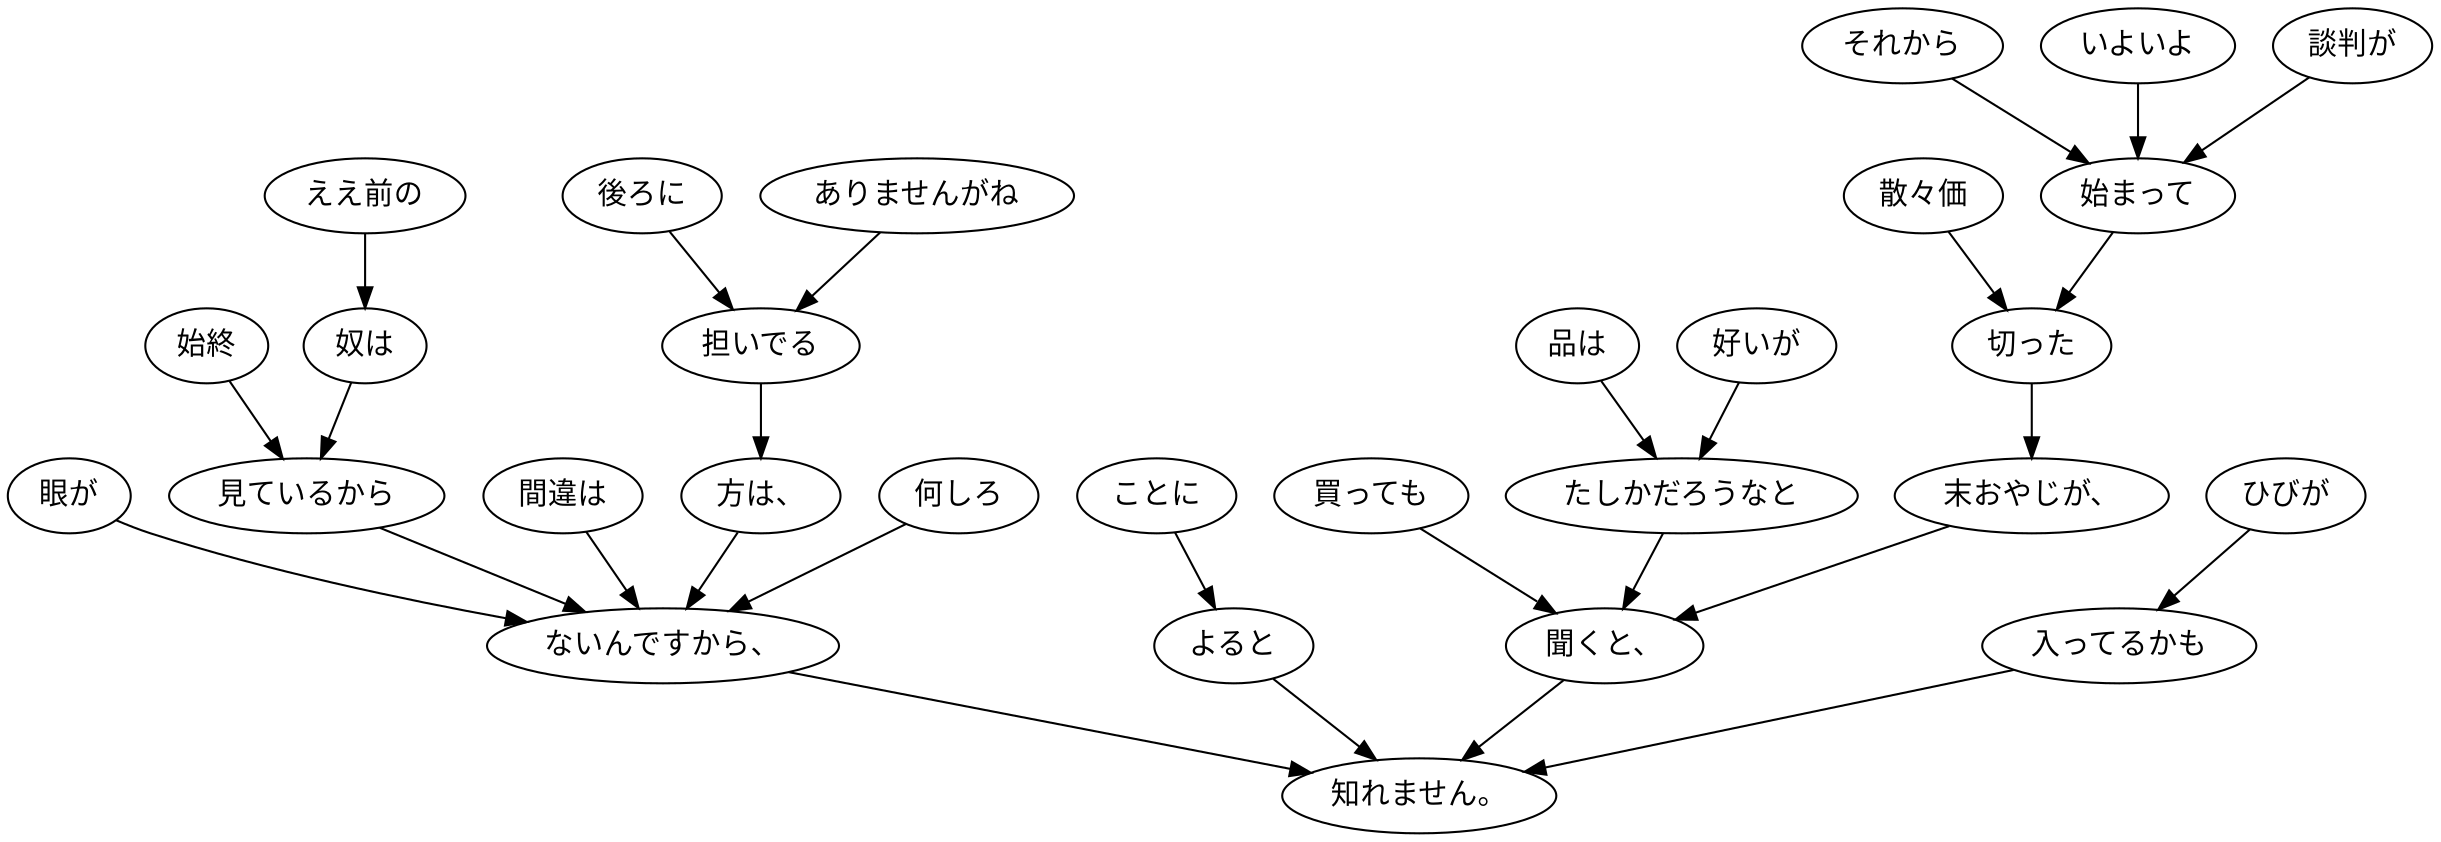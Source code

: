 digraph graph3702 {
	node0 [label="それから"];
	node1 [label="いよいよ"];
	node2 [label="談判が"];
	node3 [label="始まって"];
	node4 [label="散々価"];
	node5 [label="切った"];
	node6 [label="末おやじが、"];
	node7 [label="買っても"];
	node8 [label="好いが"];
	node9 [label="品は"];
	node10 [label="たしかだろうなと"];
	node11 [label="聞くと、"];
	node12 [label="ええ前の"];
	node13 [label="奴は"];
	node14 [label="始終"];
	node15 [label="見ているから"];
	node16 [label="間違は"];
	node17 [label="ありませんがね"];
	node18 [label="後ろに"];
	node19 [label="担いでる"];
	node20 [label="方は、"];
	node21 [label="何しろ"];
	node22 [label="眼が"];
	node23 [label="ないんですから、"];
	node24 [label="ことに"];
	node25 [label="よると"];
	node26 [label="ひびが"];
	node27 [label="入ってるかも"];
	node28 [label="知れません。"];
	node0 -> node3;
	node1 -> node3;
	node2 -> node3;
	node3 -> node5;
	node4 -> node5;
	node5 -> node6;
	node6 -> node11;
	node7 -> node11;
	node8 -> node10;
	node9 -> node10;
	node10 -> node11;
	node11 -> node28;
	node12 -> node13;
	node13 -> node15;
	node14 -> node15;
	node15 -> node23;
	node16 -> node23;
	node17 -> node19;
	node18 -> node19;
	node19 -> node20;
	node20 -> node23;
	node21 -> node23;
	node22 -> node23;
	node23 -> node28;
	node24 -> node25;
	node25 -> node28;
	node26 -> node27;
	node27 -> node28;
}
